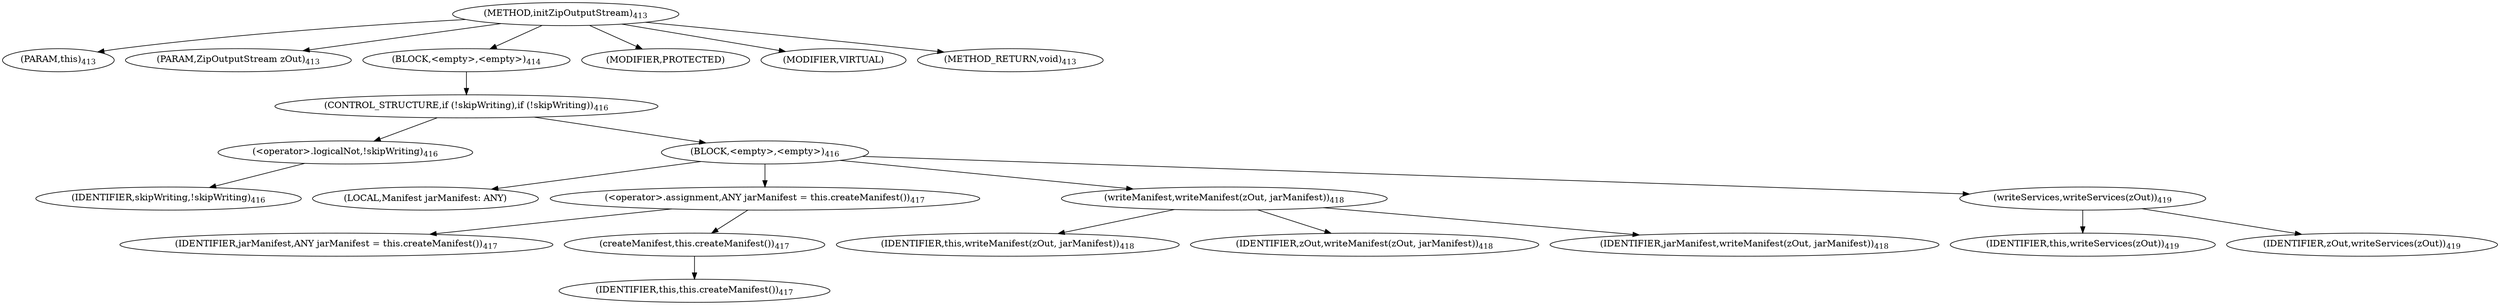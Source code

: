 digraph "initZipOutputStream" {  
"717" [label = <(METHOD,initZipOutputStream)<SUB>413</SUB>> ]
"36" [label = <(PARAM,this)<SUB>413</SUB>> ]
"718" [label = <(PARAM,ZipOutputStream zOut)<SUB>413</SUB>> ]
"719" [label = <(BLOCK,&lt;empty&gt;,&lt;empty&gt;)<SUB>414</SUB>> ]
"720" [label = <(CONTROL_STRUCTURE,if (!skipWriting),if (!skipWriting))<SUB>416</SUB>> ]
"721" [label = <(&lt;operator&gt;.logicalNot,!skipWriting)<SUB>416</SUB>> ]
"722" [label = <(IDENTIFIER,skipWriting,!skipWriting)<SUB>416</SUB>> ]
"723" [label = <(BLOCK,&lt;empty&gt;,&lt;empty&gt;)<SUB>416</SUB>> ]
"724" [label = <(LOCAL,Manifest jarManifest: ANY)> ]
"725" [label = <(&lt;operator&gt;.assignment,ANY jarManifest = this.createManifest())<SUB>417</SUB>> ]
"726" [label = <(IDENTIFIER,jarManifest,ANY jarManifest = this.createManifest())<SUB>417</SUB>> ]
"727" [label = <(createManifest,this.createManifest())<SUB>417</SUB>> ]
"35" [label = <(IDENTIFIER,this,this.createManifest())<SUB>417</SUB>> ]
"728" [label = <(writeManifest,writeManifest(zOut, jarManifest))<SUB>418</SUB>> ]
"37" [label = <(IDENTIFIER,this,writeManifest(zOut, jarManifest))<SUB>418</SUB>> ]
"729" [label = <(IDENTIFIER,zOut,writeManifest(zOut, jarManifest))<SUB>418</SUB>> ]
"730" [label = <(IDENTIFIER,jarManifest,writeManifest(zOut, jarManifest))<SUB>418</SUB>> ]
"731" [label = <(writeServices,writeServices(zOut))<SUB>419</SUB>> ]
"38" [label = <(IDENTIFIER,this,writeServices(zOut))<SUB>419</SUB>> ]
"732" [label = <(IDENTIFIER,zOut,writeServices(zOut))<SUB>419</SUB>> ]
"733" [label = <(MODIFIER,PROTECTED)> ]
"734" [label = <(MODIFIER,VIRTUAL)> ]
"735" [label = <(METHOD_RETURN,void)<SUB>413</SUB>> ]
  "717" -> "36" 
  "717" -> "718" 
  "717" -> "719" 
  "717" -> "733" 
  "717" -> "734" 
  "717" -> "735" 
  "719" -> "720" 
  "720" -> "721" 
  "720" -> "723" 
  "721" -> "722" 
  "723" -> "724" 
  "723" -> "725" 
  "723" -> "728" 
  "723" -> "731" 
  "725" -> "726" 
  "725" -> "727" 
  "727" -> "35" 
  "728" -> "37" 
  "728" -> "729" 
  "728" -> "730" 
  "731" -> "38" 
  "731" -> "732" 
}
